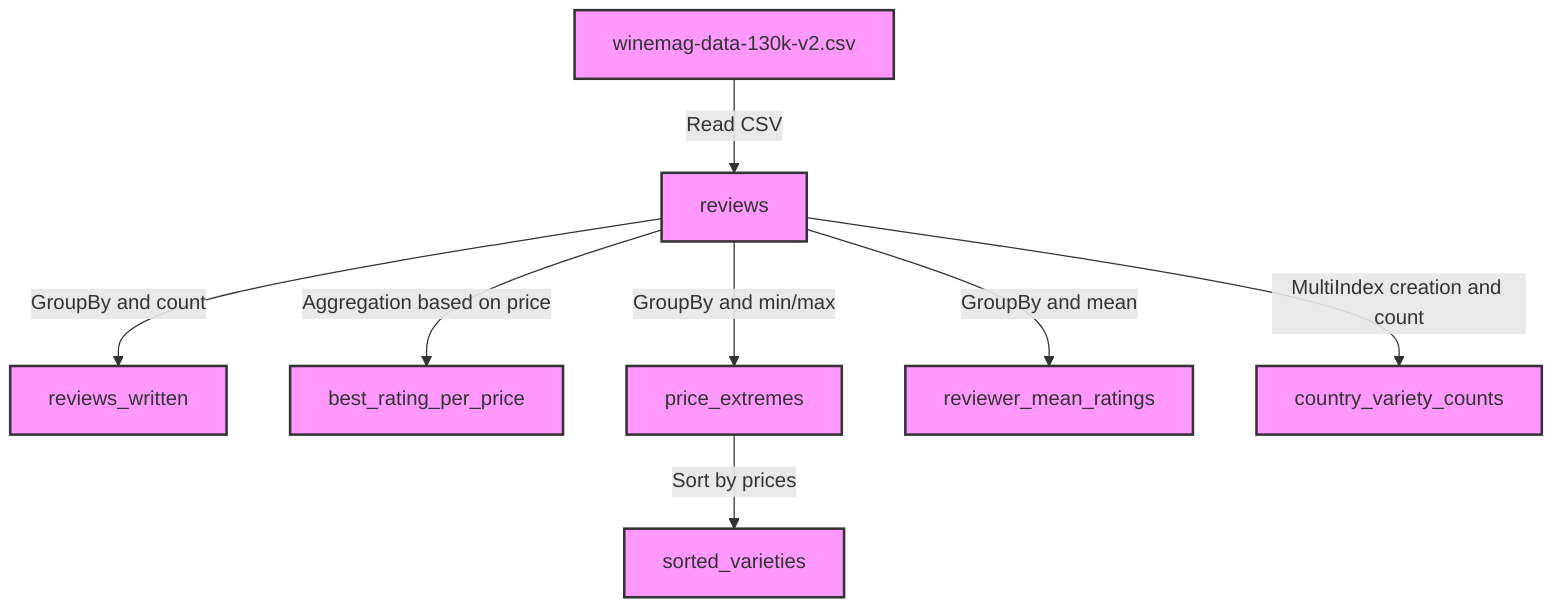 flowchart TD
    %% Data source node
    A[winemag-data-130k-v2.csv] -->|Read CSV| B[reviews]
    
    %% Nodes for data transformation and analysis
    B -->|GroupBy and count| C[reviews_written]
    B -->|Aggregation based on price| D[best_rating_per_price]
    B -->|GroupBy and min/max| E[price_extremes]
    B -->|GroupBy and mean| F[reviewer_mean_ratings]
    B -->|MultiIndex creation and count| G[country_variety_counts]

    %% Further processing
    E -->|Sort by prices| H[sorted_varieties]

    %% Comments for clarity
    classDef nodeClass fill:#f9f,stroke:#333,stroke-width:2px;
    class A,B,C,D,E,F,G,H nodeClass;